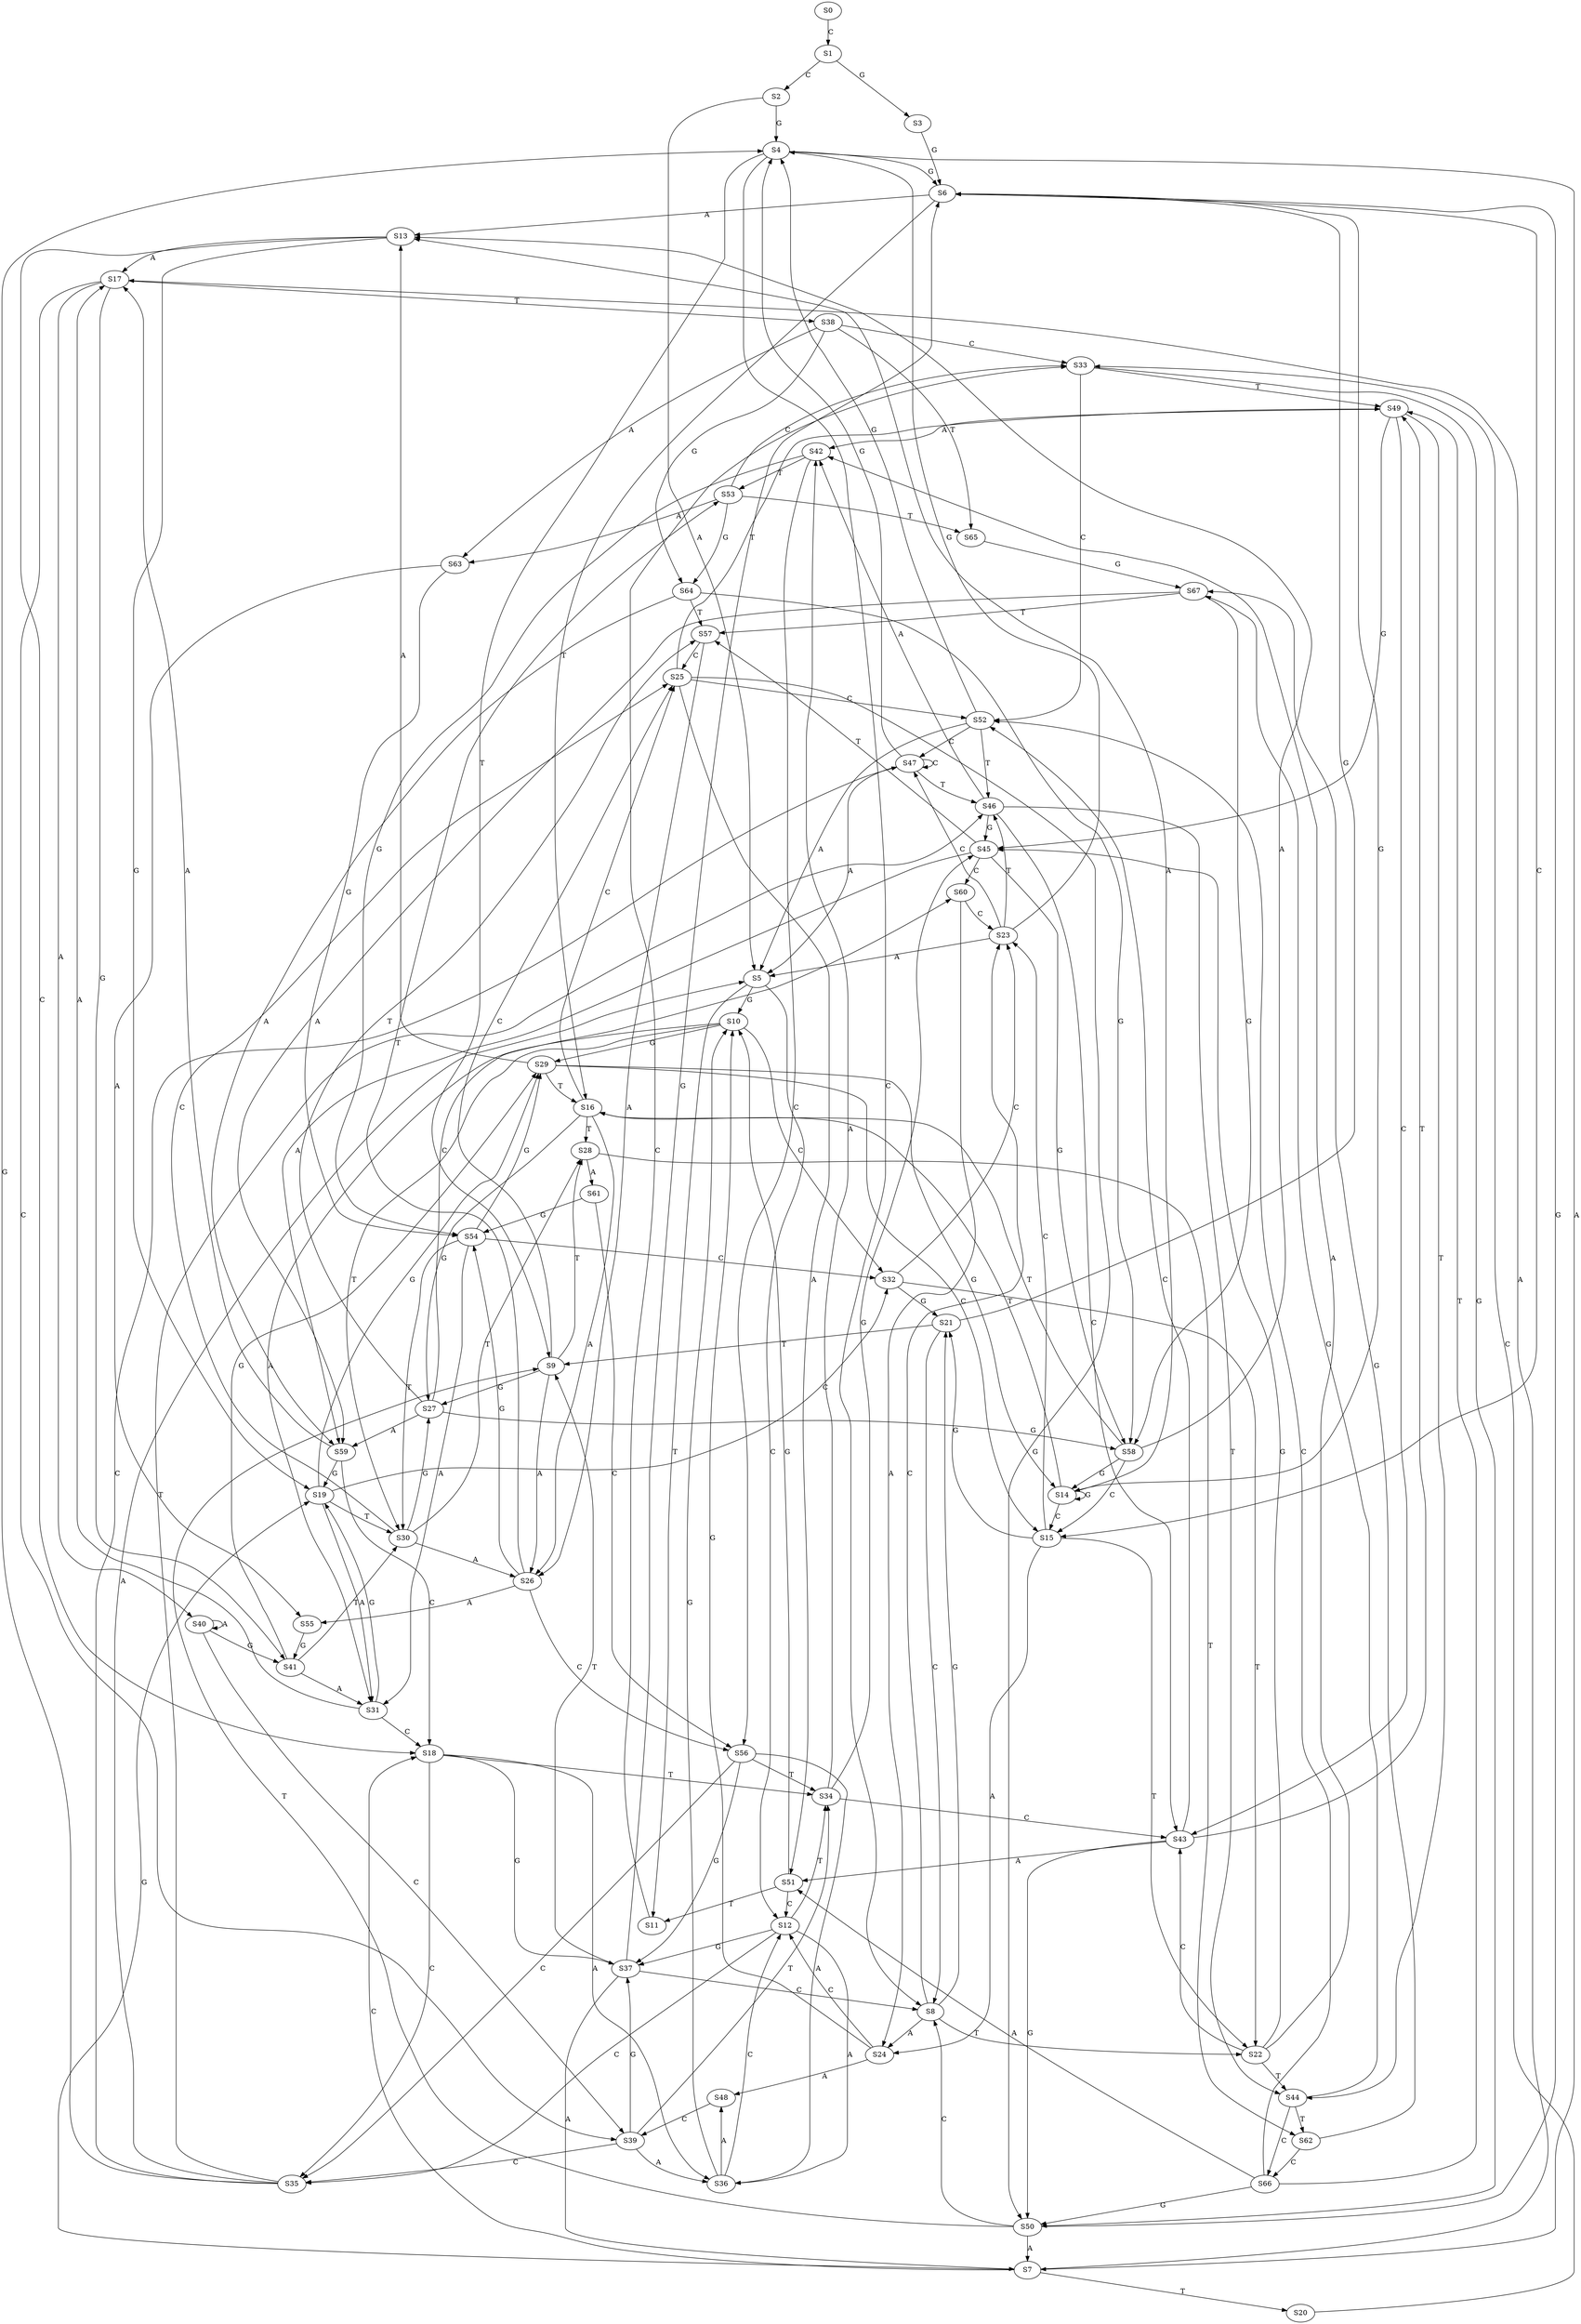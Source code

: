 strict digraph  {
	S0 -> S1 [ label = C ];
	S1 -> S2 [ label = C ];
	S1 -> S3 [ label = G ];
	S2 -> S4 [ label = G ];
	S2 -> S5 [ label = A ];
	S3 -> S6 [ label = G ];
	S4 -> S7 [ label = A ];
	S4 -> S6 [ label = G ];
	S4 -> S8 [ label = C ];
	S4 -> S9 [ label = T ];
	S5 -> S10 [ label = G ];
	S5 -> S11 [ label = T ];
	S5 -> S12 [ label = C ];
	S6 -> S13 [ label = A ];
	S6 -> S14 [ label = G ];
	S6 -> S15 [ label = C ];
	S6 -> S16 [ label = T ];
	S7 -> S17 [ label = A ];
	S7 -> S18 [ label = C ];
	S7 -> S19 [ label = G ];
	S7 -> S20 [ label = T ];
	S8 -> S21 [ label = G ];
	S8 -> S22 [ label = T ];
	S8 -> S23 [ label = C ];
	S8 -> S24 [ label = A ];
	S9 -> S25 [ label = C ];
	S9 -> S26 [ label = A ];
	S9 -> S27 [ label = G ];
	S9 -> S28 [ label = T ];
	S10 -> S29 [ label = G ];
	S10 -> S30 [ label = T ];
	S10 -> S31 [ label = A ];
	S10 -> S32 [ label = C ];
	S11 -> S33 [ label = C ];
	S12 -> S34 [ label = T ];
	S12 -> S35 [ label = C ];
	S12 -> S36 [ label = A ];
	S12 -> S37 [ label = G ];
	S13 -> S17 [ label = A ];
	S13 -> S18 [ label = C ];
	S13 -> S19 [ label = G ];
	S14 -> S16 [ label = T ];
	S14 -> S15 [ label = C ];
	S14 -> S14 [ label = G ];
	S14 -> S13 [ label = A ];
	S15 -> S22 [ label = T ];
	S15 -> S23 [ label = C ];
	S15 -> S24 [ label = A ];
	S15 -> S21 [ label = G ];
	S16 -> S26 [ label = A ];
	S16 -> S25 [ label = C ];
	S16 -> S27 [ label = G ];
	S16 -> S28 [ label = T ];
	S17 -> S38 [ label = T ];
	S17 -> S39 [ label = C ];
	S17 -> S40 [ label = A ];
	S17 -> S41 [ label = G ];
	S18 -> S34 [ label = T ];
	S18 -> S37 [ label = G ];
	S18 -> S35 [ label = C ];
	S18 -> S36 [ label = A ];
	S19 -> S30 [ label = T ];
	S19 -> S31 [ label = A ];
	S19 -> S29 [ label = G ];
	S19 -> S32 [ label = C ];
	S20 -> S33 [ label = C ];
	S21 -> S6 [ label = G ];
	S21 -> S8 [ label = C ];
	S21 -> S9 [ label = T ];
	S22 -> S42 [ label = A ];
	S22 -> S43 [ label = C ];
	S22 -> S44 [ label = T ];
	S22 -> S45 [ label = G ];
	S23 -> S4 [ label = G ];
	S23 -> S5 [ label = A ];
	S23 -> S46 [ label = T ];
	S23 -> S47 [ label = C ];
	S24 -> S10 [ label = G ];
	S24 -> S12 [ label = C ];
	S24 -> S48 [ label = A ];
	S25 -> S49 [ label = T ];
	S25 -> S50 [ label = G ];
	S25 -> S51 [ label = A ];
	S25 -> S52 [ label = C ];
	S26 -> S53 [ label = T ];
	S26 -> S54 [ label = G ];
	S26 -> S55 [ label = A ];
	S26 -> S56 [ label = C ];
	S27 -> S57 [ label = T ];
	S27 -> S58 [ label = G ];
	S27 -> S59 [ label = A ];
	S27 -> S60 [ label = C ];
	S28 -> S61 [ label = A ];
	S28 -> S62 [ label = T ];
	S29 -> S13 [ label = A ];
	S29 -> S14 [ label = G ];
	S29 -> S16 [ label = T ];
	S29 -> S15 [ label = C ];
	S30 -> S26 [ label = A ];
	S30 -> S25 [ label = C ];
	S30 -> S27 [ label = G ];
	S30 -> S28 [ label = T ];
	S31 -> S17 [ label = A ];
	S31 -> S18 [ label = C ];
	S31 -> S19 [ label = G ];
	S32 -> S23 [ label = C ];
	S32 -> S22 [ label = T ];
	S32 -> S21 [ label = G ];
	S33 -> S52 [ label = C ];
	S33 -> S50 [ label = G ];
	S33 -> S49 [ label = T ];
	S34 -> S42 [ label = A ];
	S34 -> S43 [ label = C ];
	S34 -> S45 [ label = G ];
	S35 -> S47 [ label = C ];
	S35 -> S5 [ label = A ];
	S35 -> S46 [ label = T ];
	S35 -> S4 [ label = G ];
	S36 -> S10 [ label = G ];
	S36 -> S12 [ label = C ];
	S36 -> S48 [ label = A ];
	S37 -> S6 [ label = G ];
	S37 -> S7 [ label = A ];
	S37 -> S9 [ label = T ];
	S37 -> S8 [ label = C ];
	S38 -> S63 [ label = A ];
	S38 -> S33 [ label = C ];
	S38 -> S64 [ label = G ];
	S38 -> S65 [ label = T ];
	S39 -> S36 [ label = A ];
	S39 -> S35 [ label = C ];
	S39 -> S37 [ label = G ];
	S39 -> S34 [ label = T ];
	S40 -> S41 [ label = G ];
	S40 -> S39 [ label = C ];
	S40 -> S40 [ label = A ];
	S41 -> S30 [ label = T ];
	S41 -> S31 [ label = A ];
	S41 -> S29 [ label = G ];
	S42 -> S54 [ label = G ];
	S42 -> S53 [ label = T ];
	S42 -> S56 [ label = C ];
	S43 -> S49 [ label = T ];
	S43 -> S50 [ label = G ];
	S43 -> S52 [ label = C ];
	S43 -> S51 [ label = A ];
	S44 -> S66 [ label = C ];
	S44 -> S67 [ label = G ];
	S44 -> S62 [ label = T ];
	S45 -> S59 [ label = A ];
	S45 -> S60 [ label = C ];
	S45 -> S58 [ label = G ];
	S45 -> S57 [ label = T ];
	S46 -> S45 [ label = G ];
	S46 -> S42 [ label = A ];
	S46 -> S43 [ label = C ];
	S46 -> S44 [ label = T ];
	S47 -> S4 [ label = G ];
	S47 -> S47 [ label = C ];
	S47 -> S5 [ label = A ];
	S47 -> S46 [ label = T ];
	S48 -> S39 [ label = C ];
	S49 -> S45 [ label = G ];
	S49 -> S43 [ label = C ];
	S49 -> S42 [ label = A ];
	S49 -> S44 [ label = T ];
	S50 -> S6 [ label = G ];
	S50 -> S9 [ label = T ];
	S50 -> S8 [ label = C ];
	S50 -> S7 [ label = A ];
	S51 -> S11 [ label = T ];
	S51 -> S12 [ label = C ];
	S51 -> S10 [ label = G ];
	S52 -> S47 [ label = C ];
	S52 -> S5 [ label = A ];
	S52 -> S46 [ label = T ];
	S52 -> S4 [ label = G ];
	S53 -> S33 [ label = C ];
	S53 -> S63 [ label = A ];
	S53 -> S65 [ label = T ];
	S53 -> S64 [ label = G ];
	S54 -> S30 [ label = T ];
	S54 -> S31 [ label = A ];
	S54 -> S32 [ label = C ];
	S54 -> S29 [ label = G ];
	S55 -> S41 [ label = G ];
	S56 -> S37 [ label = G ];
	S56 -> S34 [ label = T ];
	S56 -> S35 [ label = C ];
	S56 -> S36 [ label = A ];
	S57 -> S25 [ label = C ];
	S57 -> S26 [ label = A ];
	S58 -> S14 [ label = G ];
	S58 -> S15 [ label = C ];
	S58 -> S13 [ label = A ];
	S58 -> S16 [ label = T ];
	S59 -> S19 [ label = G ];
	S59 -> S18 [ label = C ];
	S59 -> S17 [ label = A ];
	S60 -> S23 [ label = C ];
	S60 -> S24 [ label = A ];
	S61 -> S56 [ label = C ];
	S61 -> S54 [ label = G ];
	S62 -> S67 [ label = G ];
	S62 -> S66 [ label = C ];
	S63 -> S54 [ label = G ];
	S63 -> S55 [ label = A ];
	S64 -> S58 [ label = G ];
	S64 -> S59 [ label = A ];
	S64 -> S57 [ label = T ];
	S65 -> S67 [ label = G ];
	S66 -> S51 [ label = A ];
	S66 -> S49 [ label = T ];
	S66 -> S52 [ label = C ];
	S66 -> S50 [ label = G ];
	S67 -> S58 [ label = G ];
	S67 -> S57 [ label = T ];
	S67 -> S59 [ label = A ];
}
